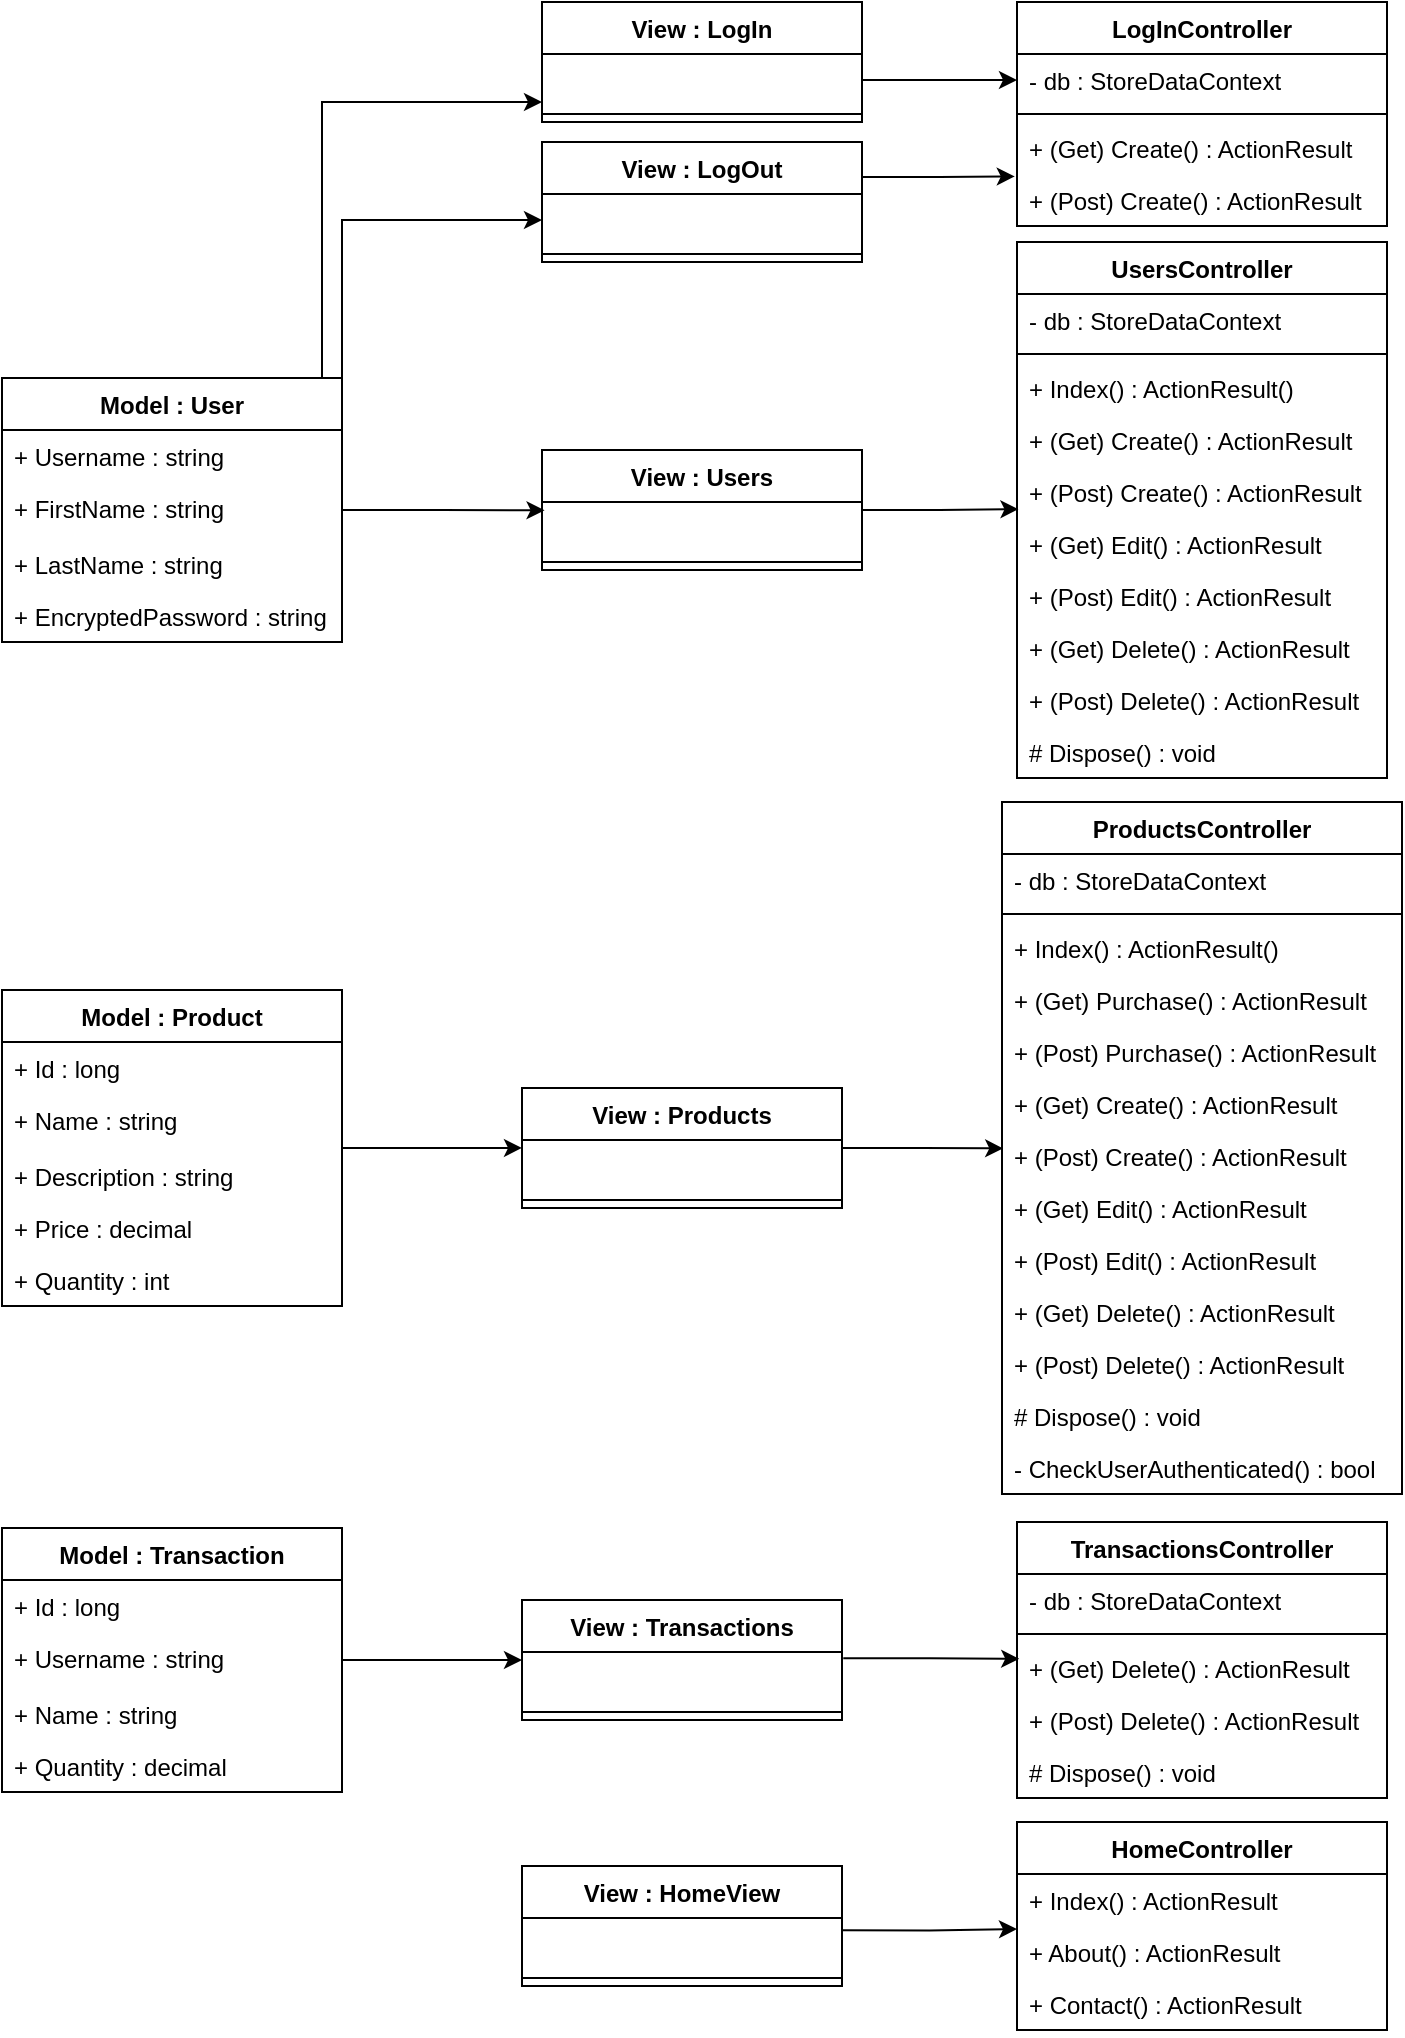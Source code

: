 <mxfile version="20.8.8" type="device"><diagram name="Page-1" id="c4acf3e9-155e-7222-9cf6-157b1a14988f"><mxGraphModel dx="1990" dy="1313" grid="1" gridSize="10" guides="1" tooltips="1" connect="1" arrows="1" fold="1" page="1" pageScale="1" pageWidth="200" pageHeight="100" background="none" math="0" shadow="0"><root><mxCell id="0"/><mxCell id="1" parent="0"/><mxCell id="rXwEf_PgNcl25-__bTCZ-117" style="edgeStyle=orthogonalEdgeStyle;rounded=0;orthogonalLoop=1;jettySize=auto;html=1;exitX=0.75;exitY=0;exitDx=0;exitDy=0;" edge="1" parent="1" source="rXwEf_PgNcl25-__bTCZ-2" target="rXwEf_PgNcl25-__bTCZ-97"><mxGeometry relative="1" as="geometry"><Array as="points"><mxPoint x="610" y="231"/><mxPoint x="610" y="93"/></Array></mxGeometry></mxCell><mxCell id="rXwEf_PgNcl25-__bTCZ-2" value="Model : User&#10;" style="swimlane;fontStyle=1;align=center;verticalAlign=top;childLayout=stackLayout;horizontal=1;startSize=26;horizontalStack=0;resizeParent=1;resizeParentMax=0;resizeLast=0;collapsible=1;marginBottom=0;" vertex="1" parent="1"><mxGeometry x="450" y="231" width="170" height="132" as="geometry"><mxRectangle x="80" y="90" width="110" height="30" as="alternateBounds"/></mxGeometry></mxCell><mxCell id="rXwEf_PgNcl25-__bTCZ-3" value="+ Username : string" style="text;strokeColor=none;fillColor=none;align=left;verticalAlign=top;spacingLeft=4;spacingRight=4;overflow=hidden;rotatable=0;points=[[0,0.5],[1,0.5]];portConstraint=eastwest;" vertex="1" parent="rXwEf_PgNcl25-__bTCZ-2"><mxGeometry y="26" width="170" height="26" as="geometry"/></mxCell><mxCell id="rXwEf_PgNcl25-__bTCZ-7" value="+ FirstName : string" style="text;strokeColor=none;fillColor=none;align=left;verticalAlign=top;spacingLeft=4;spacingRight=4;overflow=hidden;rotatable=0;points=[[0,0.5],[1,0.5]];portConstraint=eastwest;" vertex="1" parent="rXwEf_PgNcl25-__bTCZ-2"><mxGeometry y="52" width="170" height="28" as="geometry"/></mxCell><mxCell id="rXwEf_PgNcl25-__bTCZ-6" value="+ LastName : string" style="text;strokeColor=none;fillColor=none;align=left;verticalAlign=top;spacingLeft=4;spacingRight=4;overflow=hidden;rotatable=0;points=[[0,0.5],[1,0.5]];portConstraint=eastwest;" vertex="1" parent="rXwEf_PgNcl25-__bTCZ-2"><mxGeometry y="80" width="170" height="26" as="geometry"/></mxCell><mxCell id="rXwEf_PgNcl25-__bTCZ-8" value="+ EncryptedPassword : string" style="text;strokeColor=none;fillColor=none;align=left;verticalAlign=top;spacingLeft=4;spacingRight=4;overflow=hidden;rotatable=0;points=[[0,0.5],[1,0.5]];portConstraint=eastwest;" vertex="1" parent="rXwEf_PgNcl25-__bTCZ-2"><mxGeometry y="106" width="170" height="26" as="geometry"/></mxCell><mxCell id="rXwEf_PgNcl25-__bTCZ-114" value="" style="edgeStyle=orthogonalEdgeStyle;rounded=0;orthogonalLoop=1;jettySize=auto;html=1;entryX=0;entryY=0.153;entryDx=0;entryDy=0;entryPerimeter=0;" edge="1" parent="1" source="rXwEf_PgNcl25-__bTCZ-10" target="rXwEf_PgNcl25-__bTCZ-100"><mxGeometry relative="1" as="geometry"/></mxCell><mxCell id="rXwEf_PgNcl25-__bTCZ-10" value="Model : Product&#10;&#10;" style="swimlane;fontStyle=1;align=center;verticalAlign=top;childLayout=stackLayout;horizontal=1;startSize=26;horizontalStack=0;resizeParent=1;resizeParentMax=0;resizeLast=0;collapsible=1;marginBottom=0;" vertex="1" parent="1"><mxGeometry x="450" y="537" width="170" height="158" as="geometry"><mxRectangle x="80" y="90" width="110" height="30" as="alternateBounds"/></mxGeometry></mxCell><mxCell id="rXwEf_PgNcl25-__bTCZ-11" value="+ Id : long" style="text;strokeColor=none;fillColor=none;align=left;verticalAlign=top;spacingLeft=4;spacingRight=4;overflow=hidden;rotatable=0;points=[[0,0.5],[1,0.5]];portConstraint=eastwest;" vertex="1" parent="rXwEf_PgNcl25-__bTCZ-10"><mxGeometry y="26" width="170" height="26" as="geometry"/></mxCell><mxCell id="rXwEf_PgNcl25-__bTCZ-12" value="+ Name : string" style="text;strokeColor=none;fillColor=none;align=left;verticalAlign=top;spacingLeft=4;spacingRight=4;overflow=hidden;rotatable=0;points=[[0,0.5],[1,0.5]];portConstraint=eastwest;" vertex="1" parent="rXwEf_PgNcl25-__bTCZ-10"><mxGeometry y="52" width="170" height="28" as="geometry"/></mxCell><mxCell id="rXwEf_PgNcl25-__bTCZ-13" value="+ Description : string" style="text;strokeColor=none;fillColor=none;align=left;verticalAlign=top;spacingLeft=4;spacingRight=4;overflow=hidden;rotatable=0;points=[[0,0.5],[1,0.5]];portConstraint=eastwest;" vertex="1" parent="rXwEf_PgNcl25-__bTCZ-10"><mxGeometry y="80" width="170" height="26" as="geometry"/></mxCell><mxCell id="rXwEf_PgNcl25-__bTCZ-14" value="+ Price : decimal" style="text;strokeColor=none;fillColor=none;align=left;verticalAlign=top;spacingLeft=4;spacingRight=4;overflow=hidden;rotatable=0;points=[[0,0.5],[1,0.5]];portConstraint=eastwest;" vertex="1" parent="rXwEf_PgNcl25-__bTCZ-10"><mxGeometry y="106" width="170" height="26" as="geometry"/></mxCell><mxCell id="rXwEf_PgNcl25-__bTCZ-16" value="+ Quantity : int" style="text;strokeColor=none;fillColor=none;align=left;verticalAlign=top;spacingLeft=4;spacingRight=4;overflow=hidden;rotatable=0;points=[[0,0.5],[1,0.5]];portConstraint=eastwest;" vertex="1" parent="rXwEf_PgNcl25-__bTCZ-10"><mxGeometry y="132" width="170" height="26" as="geometry"/></mxCell><mxCell id="rXwEf_PgNcl25-__bTCZ-18" value="Model : Transaction" style="swimlane;fontStyle=1;align=center;verticalAlign=top;childLayout=stackLayout;horizontal=1;startSize=26;horizontalStack=0;resizeParent=1;resizeParentMax=0;resizeLast=0;collapsible=1;marginBottom=0;" vertex="1" parent="1"><mxGeometry x="450" y="806" width="170" height="132" as="geometry"><mxRectangle x="80" y="90" width="110" height="30" as="alternateBounds"/></mxGeometry></mxCell><mxCell id="rXwEf_PgNcl25-__bTCZ-19" value="+ Id : long" style="text;strokeColor=none;fillColor=none;align=left;verticalAlign=top;spacingLeft=4;spacingRight=4;overflow=hidden;rotatable=0;points=[[0,0.5],[1,0.5]];portConstraint=eastwest;" vertex="1" parent="rXwEf_PgNcl25-__bTCZ-18"><mxGeometry y="26" width="170" height="26" as="geometry"/></mxCell><mxCell id="rXwEf_PgNcl25-__bTCZ-20" value="+ Username : string" style="text;strokeColor=none;fillColor=none;align=left;verticalAlign=top;spacingLeft=4;spacingRight=4;overflow=hidden;rotatable=0;points=[[0,0.5],[1,0.5]];portConstraint=eastwest;" vertex="1" parent="rXwEf_PgNcl25-__bTCZ-18"><mxGeometry y="52" width="170" height="28" as="geometry"/></mxCell><mxCell id="rXwEf_PgNcl25-__bTCZ-21" value="+ Name : string" style="text;strokeColor=none;fillColor=none;align=left;verticalAlign=top;spacingLeft=4;spacingRight=4;overflow=hidden;rotatable=0;points=[[0,0.5],[1,0.5]];portConstraint=eastwest;" vertex="1" parent="rXwEf_PgNcl25-__bTCZ-18"><mxGeometry y="80" width="170" height="26" as="geometry"/></mxCell><mxCell id="rXwEf_PgNcl25-__bTCZ-22" value="+ Quantity : decimal" style="text;strokeColor=none;fillColor=none;align=left;verticalAlign=top;spacingLeft=4;spacingRight=4;overflow=hidden;rotatable=0;points=[[0,0.5],[1,0.5]];portConstraint=eastwest;" vertex="1" parent="rXwEf_PgNcl25-__bTCZ-18"><mxGeometry y="106" width="170" height="26" as="geometry"/></mxCell><mxCell id="rXwEf_PgNcl25-__bTCZ-29" value="UsersController" style="swimlane;fontStyle=1;align=center;verticalAlign=top;childLayout=stackLayout;horizontal=1;startSize=26;horizontalStack=0;resizeParent=1;resizeParentMax=0;resizeLast=0;collapsible=1;marginBottom=0;" vertex="1" parent="1"><mxGeometry x="957.5" y="163" width="185" height="268" as="geometry"/></mxCell><mxCell id="rXwEf_PgNcl25-__bTCZ-30" value="- db : StoreDataContext" style="text;strokeColor=none;fillColor=none;align=left;verticalAlign=top;spacingLeft=4;spacingRight=4;overflow=hidden;rotatable=0;points=[[0,0.5],[1,0.5]];portConstraint=eastwest;" vertex="1" parent="rXwEf_PgNcl25-__bTCZ-29"><mxGeometry y="26" width="185" height="26" as="geometry"/></mxCell><mxCell id="rXwEf_PgNcl25-__bTCZ-31" value="" style="line;strokeWidth=1;fillColor=none;align=left;verticalAlign=middle;spacingTop=-1;spacingLeft=3;spacingRight=3;rotatable=0;labelPosition=right;points=[];portConstraint=eastwest;strokeColor=inherit;" vertex="1" parent="rXwEf_PgNcl25-__bTCZ-29"><mxGeometry y="52" width="185" height="8" as="geometry"/></mxCell><mxCell id="rXwEf_PgNcl25-__bTCZ-32" value="+ Index() : ActionResult()" style="text;strokeColor=none;fillColor=none;align=left;verticalAlign=top;spacingLeft=4;spacingRight=4;overflow=hidden;rotatable=0;points=[[0,0.5],[1,0.5]];portConstraint=eastwest;" vertex="1" parent="rXwEf_PgNcl25-__bTCZ-29"><mxGeometry y="60" width="185" height="26" as="geometry"/></mxCell><mxCell id="rXwEf_PgNcl25-__bTCZ-36" value="+ (Get) Create() : ActionResult" style="text;strokeColor=none;fillColor=none;align=left;verticalAlign=top;spacingLeft=4;spacingRight=4;overflow=hidden;rotatable=0;points=[[0,0.5],[1,0.5]];portConstraint=eastwest;" vertex="1" parent="rXwEf_PgNcl25-__bTCZ-29"><mxGeometry y="86" width="185" height="26" as="geometry"/></mxCell><mxCell id="rXwEf_PgNcl25-__bTCZ-37" value="+ (Post) Create() : ActionResult" style="text;strokeColor=none;fillColor=none;align=left;verticalAlign=top;spacingLeft=4;spacingRight=4;overflow=hidden;rotatable=0;points=[[0,0.5],[1,0.5]];portConstraint=eastwest;" vertex="1" parent="rXwEf_PgNcl25-__bTCZ-29"><mxGeometry y="112" width="185" height="26" as="geometry"/></mxCell><mxCell id="rXwEf_PgNcl25-__bTCZ-35" value="+ (Get) Edit() : ActionResult" style="text;strokeColor=none;fillColor=none;align=left;verticalAlign=top;spacingLeft=4;spacingRight=4;overflow=hidden;rotatable=0;points=[[0,0.5],[1,0.5]];portConstraint=eastwest;" vertex="1" parent="rXwEf_PgNcl25-__bTCZ-29"><mxGeometry y="138" width="185" height="26" as="geometry"/></mxCell><mxCell id="rXwEf_PgNcl25-__bTCZ-38" value="+ (Post) Edit() : ActionResult" style="text;strokeColor=none;fillColor=none;align=left;verticalAlign=top;spacingLeft=4;spacingRight=4;overflow=hidden;rotatable=0;points=[[0,0.5],[1,0.5]];portConstraint=eastwest;" vertex="1" parent="rXwEf_PgNcl25-__bTCZ-29"><mxGeometry y="164" width="185" height="26" as="geometry"/></mxCell><mxCell id="rXwEf_PgNcl25-__bTCZ-34" value="+ (Get) Delete() : ActionResult" style="text;strokeColor=none;fillColor=none;align=left;verticalAlign=top;spacingLeft=4;spacingRight=4;overflow=hidden;rotatable=0;points=[[0,0.5],[1,0.5]];portConstraint=eastwest;" vertex="1" parent="rXwEf_PgNcl25-__bTCZ-29"><mxGeometry y="190" width="185" height="26" as="geometry"/></mxCell><mxCell id="rXwEf_PgNcl25-__bTCZ-39" value="+ (Post) Delete() : ActionResult" style="text;strokeColor=none;fillColor=none;align=left;verticalAlign=top;spacingLeft=4;spacingRight=4;overflow=hidden;rotatable=0;points=[[0,0.5],[1,0.5]];portConstraint=eastwest;" vertex="1" parent="rXwEf_PgNcl25-__bTCZ-29"><mxGeometry y="216" width="185" height="26" as="geometry"/></mxCell><mxCell id="rXwEf_PgNcl25-__bTCZ-40" value="# Dispose() : void" style="text;strokeColor=none;fillColor=none;align=left;verticalAlign=top;spacingLeft=4;spacingRight=4;overflow=hidden;rotatable=0;points=[[0,0.5],[1,0.5]];portConstraint=eastwest;" vertex="1" parent="rXwEf_PgNcl25-__bTCZ-29"><mxGeometry y="242" width="185" height="26" as="geometry"/></mxCell><mxCell id="rXwEf_PgNcl25-__bTCZ-41" value="ProductsController" style="swimlane;fontStyle=1;align=center;verticalAlign=top;childLayout=stackLayout;horizontal=1;startSize=26;horizontalStack=0;resizeParent=1;resizeParentMax=0;resizeLast=0;collapsible=1;marginBottom=0;" vertex="1" parent="1"><mxGeometry x="950" y="443" width="200" height="346" as="geometry"/></mxCell><mxCell id="rXwEf_PgNcl25-__bTCZ-42" value="- db : StoreDataContext" style="text;strokeColor=none;fillColor=none;align=left;verticalAlign=top;spacingLeft=4;spacingRight=4;overflow=hidden;rotatable=0;points=[[0,0.5],[1,0.5]];portConstraint=eastwest;" vertex="1" parent="rXwEf_PgNcl25-__bTCZ-41"><mxGeometry y="26" width="200" height="26" as="geometry"/></mxCell><mxCell id="rXwEf_PgNcl25-__bTCZ-43" value="" style="line;strokeWidth=1;fillColor=none;align=left;verticalAlign=middle;spacingTop=-1;spacingLeft=3;spacingRight=3;rotatable=0;labelPosition=right;points=[];portConstraint=eastwest;strokeColor=inherit;" vertex="1" parent="rXwEf_PgNcl25-__bTCZ-41"><mxGeometry y="52" width="200" height="8" as="geometry"/></mxCell><mxCell id="rXwEf_PgNcl25-__bTCZ-44" value="+ Index() : ActionResult()" style="text;strokeColor=none;fillColor=none;align=left;verticalAlign=top;spacingLeft=4;spacingRight=4;overflow=hidden;rotatable=0;points=[[0,0.5],[1,0.5]];portConstraint=eastwest;" vertex="1" parent="rXwEf_PgNcl25-__bTCZ-41"><mxGeometry y="60" width="200" height="26" as="geometry"/></mxCell><mxCell id="rXwEf_PgNcl25-__bTCZ-45" value="+ (Get) Purchase() : ActionResult" style="text;strokeColor=none;fillColor=none;align=left;verticalAlign=top;spacingLeft=4;spacingRight=4;overflow=hidden;rotatable=0;points=[[0,0.5],[1,0.5]];portConstraint=eastwest;" vertex="1" parent="rXwEf_PgNcl25-__bTCZ-41"><mxGeometry y="86" width="200" height="26" as="geometry"/></mxCell><mxCell id="rXwEf_PgNcl25-__bTCZ-46" value="+ (Post) Purchase() : ActionResult" style="text;strokeColor=none;fillColor=none;align=left;verticalAlign=top;spacingLeft=4;spacingRight=4;overflow=hidden;rotatable=0;points=[[0,0.5],[1,0.5]];portConstraint=eastwest;" vertex="1" parent="rXwEf_PgNcl25-__bTCZ-41"><mxGeometry y="112" width="200" height="26" as="geometry"/></mxCell><mxCell id="rXwEf_PgNcl25-__bTCZ-47" value="+ (Get) Create() : ActionResult" style="text;strokeColor=none;fillColor=none;align=left;verticalAlign=top;spacingLeft=4;spacingRight=4;overflow=hidden;rotatable=0;points=[[0,0.5],[1,0.5]];portConstraint=eastwest;" vertex="1" parent="rXwEf_PgNcl25-__bTCZ-41"><mxGeometry y="138" width="200" height="26" as="geometry"/></mxCell><mxCell id="rXwEf_PgNcl25-__bTCZ-48" value="+ (Post) Create() : ActionResult" style="text;strokeColor=none;fillColor=none;align=left;verticalAlign=top;spacingLeft=4;spacingRight=4;overflow=hidden;rotatable=0;points=[[0,0.5],[1,0.5]];portConstraint=eastwest;" vertex="1" parent="rXwEf_PgNcl25-__bTCZ-41"><mxGeometry y="164" width="200" height="26" as="geometry"/></mxCell><mxCell id="rXwEf_PgNcl25-__bTCZ-49" value="+ (Get) Edit() : ActionResult" style="text;strokeColor=none;fillColor=none;align=left;verticalAlign=top;spacingLeft=4;spacingRight=4;overflow=hidden;rotatable=0;points=[[0,0.5],[1,0.5]];portConstraint=eastwest;" vertex="1" parent="rXwEf_PgNcl25-__bTCZ-41"><mxGeometry y="190" width="200" height="26" as="geometry"/></mxCell><mxCell id="rXwEf_PgNcl25-__bTCZ-50" value="+ (Post) Edit() : ActionResult" style="text;strokeColor=none;fillColor=none;align=left;verticalAlign=top;spacingLeft=4;spacingRight=4;overflow=hidden;rotatable=0;points=[[0,0.5],[1,0.5]];portConstraint=eastwest;" vertex="1" parent="rXwEf_PgNcl25-__bTCZ-41"><mxGeometry y="216" width="200" height="26" as="geometry"/></mxCell><mxCell id="rXwEf_PgNcl25-__bTCZ-55" value="+ (Get) Delete() : ActionResult" style="text;strokeColor=none;fillColor=none;align=left;verticalAlign=top;spacingLeft=4;spacingRight=4;overflow=hidden;rotatable=0;points=[[0,0.5],[1,0.5]];portConstraint=eastwest;" vertex="1" parent="rXwEf_PgNcl25-__bTCZ-41"><mxGeometry y="242" width="200" height="26" as="geometry"/></mxCell><mxCell id="rXwEf_PgNcl25-__bTCZ-54" value="+ (Post) Delete() : ActionResult" style="text;strokeColor=none;fillColor=none;align=left;verticalAlign=top;spacingLeft=4;spacingRight=4;overflow=hidden;rotatable=0;points=[[0,0.5],[1,0.5]];portConstraint=eastwest;" vertex="1" parent="rXwEf_PgNcl25-__bTCZ-41"><mxGeometry y="268" width="200" height="26" as="geometry"/></mxCell><mxCell id="rXwEf_PgNcl25-__bTCZ-51" value="# Dispose() : void" style="text;strokeColor=none;fillColor=none;align=left;verticalAlign=top;spacingLeft=4;spacingRight=4;overflow=hidden;rotatable=0;points=[[0,0.5],[1,0.5]];portConstraint=eastwest;" vertex="1" parent="rXwEf_PgNcl25-__bTCZ-41"><mxGeometry y="294" width="200" height="26" as="geometry"/></mxCell><mxCell id="rXwEf_PgNcl25-__bTCZ-56" value="- CheckUserAuthenticated() : bool" style="text;strokeColor=none;fillColor=none;align=left;verticalAlign=top;spacingLeft=4;spacingRight=4;overflow=hidden;rotatable=0;points=[[0,0.5],[1,0.5]];portConstraint=eastwest;" vertex="1" parent="rXwEf_PgNcl25-__bTCZ-41"><mxGeometry y="320" width="200" height="26" as="geometry"/></mxCell><mxCell id="rXwEf_PgNcl25-__bTCZ-57" value="TransactionsController" style="swimlane;fontStyle=1;align=center;verticalAlign=top;childLayout=stackLayout;horizontal=1;startSize=26;horizontalStack=0;resizeParent=1;resizeParentMax=0;resizeLast=0;collapsible=1;marginBottom=0;" vertex="1" parent="1"><mxGeometry x="957.5" y="803" width="185" height="138" as="geometry"/></mxCell><mxCell id="rXwEf_PgNcl25-__bTCZ-58" value="- db : StoreDataContext" style="text;strokeColor=none;fillColor=none;align=left;verticalAlign=top;spacingLeft=4;spacingRight=4;overflow=hidden;rotatable=0;points=[[0,0.5],[1,0.5]];portConstraint=eastwest;" vertex="1" parent="rXwEf_PgNcl25-__bTCZ-57"><mxGeometry y="26" width="185" height="26" as="geometry"/></mxCell><mxCell id="rXwEf_PgNcl25-__bTCZ-59" value="" style="line;strokeWidth=1;fillColor=none;align=left;verticalAlign=middle;spacingTop=-1;spacingLeft=3;spacingRight=3;rotatable=0;labelPosition=right;points=[];portConstraint=eastwest;strokeColor=inherit;" vertex="1" parent="rXwEf_PgNcl25-__bTCZ-57"><mxGeometry y="52" width="185" height="8" as="geometry"/></mxCell><mxCell id="rXwEf_PgNcl25-__bTCZ-68" value="+ (Get) Delete() : ActionResult" style="text;strokeColor=none;fillColor=none;align=left;verticalAlign=top;spacingLeft=4;spacingRight=4;overflow=hidden;rotatable=0;points=[[0,0.5],[1,0.5]];portConstraint=eastwest;" vertex="1" parent="rXwEf_PgNcl25-__bTCZ-57"><mxGeometry y="60" width="185" height="26" as="geometry"/></mxCell><mxCell id="rXwEf_PgNcl25-__bTCZ-66" value="+ (Post) Delete() : ActionResult" style="text;strokeColor=none;fillColor=none;align=left;verticalAlign=top;spacingLeft=4;spacingRight=4;overflow=hidden;rotatable=0;points=[[0,0.5],[1,0.5]];portConstraint=eastwest;" vertex="1" parent="rXwEf_PgNcl25-__bTCZ-57"><mxGeometry y="86" width="185" height="26" as="geometry"/></mxCell><mxCell id="rXwEf_PgNcl25-__bTCZ-67" value="# Dispose() : void" style="text;strokeColor=none;fillColor=none;align=left;verticalAlign=top;spacingLeft=4;spacingRight=4;overflow=hidden;rotatable=0;points=[[0,0.5],[1,0.5]];portConstraint=eastwest;" vertex="1" parent="rXwEf_PgNcl25-__bTCZ-57"><mxGeometry y="112" width="185" height="26" as="geometry"/></mxCell><mxCell id="rXwEf_PgNcl25-__bTCZ-80" value="LogInController" style="swimlane;fontStyle=1;align=center;verticalAlign=top;childLayout=stackLayout;horizontal=1;startSize=26;horizontalStack=0;resizeParent=1;resizeParentMax=0;resizeLast=0;collapsible=1;marginBottom=0;" vertex="1" parent="1"><mxGeometry x="957.5" y="43" width="185" height="112" as="geometry"/></mxCell><mxCell id="rXwEf_PgNcl25-__bTCZ-81" value="- db : StoreDataContext" style="text;strokeColor=none;fillColor=none;align=left;verticalAlign=top;spacingLeft=4;spacingRight=4;overflow=hidden;rotatable=0;points=[[0,0.5],[1,0.5]];portConstraint=eastwest;" vertex="1" parent="rXwEf_PgNcl25-__bTCZ-80"><mxGeometry y="26" width="185" height="26" as="geometry"/></mxCell><mxCell id="rXwEf_PgNcl25-__bTCZ-82" value="" style="line;strokeWidth=1;fillColor=none;align=left;verticalAlign=middle;spacingTop=-1;spacingLeft=3;spacingRight=3;rotatable=0;labelPosition=right;points=[];portConstraint=eastwest;strokeColor=inherit;" vertex="1" parent="rXwEf_PgNcl25-__bTCZ-80"><mxGeometry y="52" width="185" height="8" as="geometry"/></mxCell><mxCell id="rXwEf_PgNcl25-__bTCZ-83" value="+ (Get) Create() : ActionResult" style="text;strokeColor=none;fillColor=none;align=left;verticalAlign=top;spacingLeft=4;spacingRight=4;overflow=hidden;rotatable=0;points=[[0,0.5],[1,0.5]];portConstraint=eastwest;" vertex="1" parent="rXwEf_PgNcl25-__bTCZ-80"><mxGeometry y="60" width="185" height="26" as="geometry"/></mxCell><mxCell id="rXwEf_PgNcl25-__bTCZ-84" value="+ (Post) Create() : ActionResult" style="text;strokeColor=none;fillColor=none;align=left;verticalAlign=top;spacingLeft=4;spacingRight=4;overflow=hidden;rotatable=0;points=[[0,0.5],[1,0.5]];portConstraint=eastwest;" vertex="1" parent="rXwEf_PgNcl25-__bTCZ-80"><mxGeometry y="86" width="185" height="26" as="geometry"/></mxCell><mxCell id="rXwEf_PgNcl25-__bTCZ-86" value="HomeController" style="swimlane;fontStyle=1;align=center;verticalAlign=top;childLayout=stackLayout;horizontal=1;startSize=26;horizontalStack=0;resizeParent=1;resizeParentMax=0;resizeLast=0;collapsible=1;marginBottom=0;" vertex="1" parent="1"><mxGeometry x="957.5" y="953" width="185" height="104" as="geometry"/></mxCell><mxCell id="rXwEf_PgNcl25-__bTCZ-89" value="+ Index() : ActionResult" style="text;strokeColor=none;fillColor=none;align=left;verticalAlign=top;spacingLeft=4;spacingRight=4;overflow=hidden;rotatable=0;points=[[0,0.5],[1,0.5]];portConstraint=eastwest;" vertex="1" parent="rXwEf_PgNcl25-__bTCZ-86"><mxGeometry y="26" width="185" height="26" as="geometry"/></mxCell><mxCell id="rXwEf_PgNcl25-__bTCZ-90" value="+ About() : ActionResult" style="text;strokeColor=none;fillColor=none;align=left;verticalAlign=top;spacingLeft=4;spacingRight=4;overflow=hidden;rotatable=0;points=[[0,0.5],[1,0.5]];portConstraint=eastwest;" vertex="1" parent="rXwEf_PgNcl25-__bTCZ-86"><mxGeometry y="52" width="185" height="26" as="geometry"/></mxCell><mxCell id="rXwEf_PgNcl25-__bTCZ-91" value="+ Contact() : ActionResult" style="text;strokeColor=none;fillColor=none;align=left;verticalAlign=top;spacingLeft=4;spacingRight=4;overflow=hidden;rotatable=0;points=[[0,0.5],[1,0.5]];portConstraint=eastwest;" vertex="1" parent="rXwEf_PgNcl25-__bTCZ-86"><mxGeometry y="78" width="185" height="26" as="geometry"/></mxCell><mxCell id="rXwEf_PgNcl25-__bTCZ-124" value="" style="edgeStyle=orthogonalEdgeStyle;rounded=0;orthogonalLoop=1;jettySize=auto;html=1;entryX=0;entryY=0.058;entryDx=0;entryDy=0;entryPerimeter=0;exitX=1;exitY=0.237;exitDx=0;exitDy=0;exitPerimeter=0;" edge="1" parent="1" source="rXwEf_PgNcl25-__bTCZ-93" target="rXwEf_PgNcl25-__bTCZ-90"><mxGeometry relative="1" as="geometry"/></mxCell><mxCell id="rXwEf_PgNcl25-__bTCZ-92" value="View : HomeView" style="swimlane;fontStyle=1;align=center;verticalAlign=top;childLayout=stackLayout;horizontal=1;startSize=26;horizontalStack=0;resizeParent=1;resizeParentMax=0;resizeLast=0;collapsible=1;marginBottom=0;" vertex="1" parent="1"><mxGeometry x="710" y="975" width="160" height="60" as="geometry"/></mxCell><mxCell id="rXwEf_PgNcl25-__bTCZ-93" value=" " style="text;strokeColor=none;fillColor=none;align=left;verticalAlign=top;spacingLeft=4;spacingRight=4;overflow=hidden;rotatable=0;points=[[0,0.5],[1,0.5]];portConstraint=eastwest;" vertex="1" parent="rXwEf_PgNcl25-__bTCZ-92"><mxGeometry y="26" width="160" height="26" as="geometry"/></mxCell><mxCell id="rXwEf_PgNcl25-__bTCZ-94" value="" style="line;strokeWidth=1;fillColor=none;align=left;verticalAlign=middle;spacingTop=-1;spacingLeft=3;spacingRight=3;rotatable=0;labelPosition=right;points=[];portConstraint=eastwest;strokeColor=inherit;" vertex="1" parent="rXwEf_PgNcl25-__bTCZ-92"><mxGeometry y="52" width="160" height="8" as="geometry"/></mxCell><mxCell id="rXwEf_PgNcl25-__bTCZ-96" value="View : LogIn" style="swimlane;fontStyle=1;align=center;verticalAlign=top;childLayout=stackLayout;horizontal=1;startSize=26;horizontalStack=0;resizeParent=1;resizeParentMax=0;resizeLast=0;collapsible=1;marginBottom=0;" vertex="1" parent="1"><mxGeometry x="720" y="43" width="160" height="60" as="geometry"/></mxCell><mxCell id="rXwEf_PgNcl25-__bTCZ-97" value=" " style="text;strokeColor=none;fillColor=none;align=left;verticalAlign=top;spacingLeft=4;spacingRight=4;overflow=hidden;rotatable=0;points=[[0,0.5],[1,0.5]];portConstraint=eastwest;" vertex="1" parent="rXwEf_PgNcl25-__bTCZ-96"><mxGeometry y="26" width="160" height="26" as="geometry"/></mxCell><mxCell id="rXwEf_PgNcl25-__bTCZ-98" value="" style="line;strokeWidth=1;fillColor=none;align=left;verticalAlign=middle;spacingTop=-1;spacingLeft=3;spacingRight=3;rotatable=0;labelPosition=right;points=[];portConstraint=eastwest;strokeColor=inherit;" vertex="1" parent="rXwEf_PgNcl25-__bTCZ-96"><mxGeometry y="52" width="160" height="8" as="geometry"/></mxCell><mxCell id="rXwEf_PgNcl25-__bTCZ-122" value="" style="edgeStyle=orthogonalEdgeStyle;rounded=0;orthogonalLoop=1;jettySize=auto;html=1;entryX=0.003;entryY=0.354;entryDx=0;entryDy=0;entryPerimeter=0;" edge="1" parent="1" source="rXwEf_PgNcl25-__bTCZ-99" target="rXwEf_PgNcl25-__bTCZ-48"><mxGeometry relative="1" as="geometry"/></mxCell><mxCell id="rXwEf_PgNcl25-__bTCZ-99" value="View : Products" style="swimlane;fontStyle=1;align=center;verticalAlign=top;childLayout=stackLayout;horizontal=1;startSize=26;horizontalStack=0;resizeParent=1;resizeParentMax=0;resizeLast=0;collapsible=1;marginBottom=0;" vertex="1" parent="1"><mxGeometry x="710" y="586" width="160" height="60" as="geometry"/></mxCell><mxCell id="rXwEf_PgNcl25-__bTCZ-100" value=" " style="text;strokeColor=none;fillColor=none;align=left;verticalAlign=top;spacingLeft=4;spacingRight=4;overflow=hidden;rotatable=0;points=[[0,0.5],[1,0.5]];portConstraint=eastwest;" vertex="1" parent="rXwEf_PgNcl25-__bTCZ-99"><mxGeometry y="26" width="160" height="26" as="geometry"/></mxCell><mxCell id="rXwEf_PgNcl25-__bTCZ-101" value="" style="line;strokeWidth=1;fillColor=none;align=left;verticalAlign=middle;spacingTop=-1;spacingLeft=3;spacingRight=3;rotatable=0;labelPosition=right;points=[];portConstraint=eastwest;strokeColor=inherit;" vertex="1" parent="rXwEf_PgNcl25-__bTCZ-99"><mxGeometry y="52" width="160" height="8" as="geometry"/></mxCell><mxCell id="rXwEf_PgNcl25-__bTCZ-102" value="View : Transactions" style="swimlane;fontStyle=1;align=center;verticalAlign=top;childLayout=stackLayout;horizontal=1;startSize=26;horizontalStack=0;resizeParent=1;resizeParentMax=0;resizeLast=0;collapsible=1;marginBottom=0;" vertex="1" parent="1"><mxGeometry x="710" y="842" width="160" height="60" as="geometry"/></mxCell><mxCell id="rXwEf_PgNcl25-__bTCZ-103" value=" " style="text;strokeColor=none;fillColor=none;align=left;verticalAlign=top;spacingLeft=4;spacingRight=4;overflow=hidden;rotatable=0;points=[[0,0.5],[1,0.5]];portConstraint=eastwest;" vertex="1" parent="rXwEf_PgNcl25-__bTCZ-102"><mxGeometry y="26" width="160" height="26" as="geometry"/></mxCell><mxCell id="rXwEf_PgNcl25-__bTCZ-104" value="" style="line;strokeWidth=1;fillColor=none;align=left;verticalAlign=middle;spacingTop=-1;spacingLeft=3;spacingRight=3;rotatable=0;labelPosition=right;points=[];portConstraint=eastwest;strokeColor=inherit;" vertex="1" parent="rXwEf_PgNcl25-__bTCZ-102"><mxGeometry y="52" width="160" height="8" as="geometry"/></mxCell><mxCell id="rXwEf_PgNcl25-__bTCZ-121" style="edgeStyle=orthogonalEdgeStyle;rounded=0;orthogonalLoop=1;jettySize=auto;html=1;exitX=1;exitY=0.5;exitDx=0;exitDy=0;entryX=0.004;entryY=0.83;entryDx=0;entryDy=0;entryPerimeter=0;" edge="1" parent="1" source="rXwEf_PgNcl25-__bTCZ-105" target="rXwEf_PgNcl25-__bTCZ-37"><mxGeometry relative="1" as="geometry"/></mxCell><mxCell id="rXwEf_PgNcl25-__bTCZ-105" value="View : Users" style="swimlane;fontStyle=1;align=center;verticalAlign=top;childLayout=stackLayout;horizontal=1;startSize=26;horizontalStack=0;resizeParent=1;resizeParentMax=0;resizeLast=0;collapsible=1;marginBottom=0;" vertex="1" parent="1"><mxGeometry x="720" y="267" width="160" height="60" as="geometry"/></mxCell><mxCell id="rXwEf_PgNcl25-__bTCZ-106" value=" " style="text;strokeColor=none;fillColor=none;align=left;verticalAlign=top;spacingLeft=4;spacingRight=4;overflow=hidden;rotatable=0;points=[[0,0.5],[1,0.5]];portConstraint=eastwest;" vertex="1" parent="rXwEf_PgNcl25-__bTCZ-105"><mxGeometry y="26" width="160" height="26" as="geometry"/></mxCell><mxCell id="rXwEf_PgNcl25-__bTCZ-107" value="" style="line;strokeWidth=1;fillColor=none;align=left;verticalAlign=middle;spacingTop=-1;spacingLeft=3;spacingRight=3;rotatable=0;labelPosition=right;points=[];portConstraint=eastwest;strokeColor=inherit;" vertex="1" parent="rXwEf_PgNcl25-__bTCZ-105"><mxGeometry y="52" width="160" height="8" as="geometry"/></mxCell><mxCell id="rXwEf_PgNcl25-__bTCZ-119" value="" style="edgeStyle=orthogonalEdgeStyle;rounded=0;orthogonalLoop=1;jettySize=auto;html=1;exitX=0.996;exitY=0.291;exitDx=0;exitDy=0;entryX=-0.006;entryY=0.047;entryDx=0;entryDy=0;entryPerimeter=0;exitPerimeter=0;" edge="1" parent="1" source="rXwEf_PgNcl25-__bTCZ-108" target="rXwEf_PgNcl25-__bTCZ-84"><mxGeometry relative="1" as="geometry"><mxPoint x="960" y="128" as="targetPoint"/></mxGeometry></mxCell><mxCell id="rXwEf_PgNcl25-__bTCZ-108" value="View : LogOut" style="swimlane;fontStyle=1;align=center;verticalAlign=top;childLayout=stackLayout;horizontal=1;startSize=26;horizontalStack=0;resizeParent=1;resizeParentMax=0;resizeLast=0;collapsible=1;marginBottom=0;" vertex="1" parent="1"><mxGeometry x="720" y="113" width="160" height="60" as="geometry"/></mxCell><mxCell id="rXwEf_PgNcl25-__bTCZ-109" value=" " style="text;strokeColor=none;fillColor=none;align=left;verticalAlign=top;spacingLeft=4;spacingRight=4;overflow=hidden;rotatable=0;points=[[0,0.5],[1,0.5]];portConstraint=eastwest;" vertex="1" parent="rXwEf_PgNcl25-__bTCZ-108"><mxGeometry y="26" width="160" height="26" as="geometry"/></mxCell><mxCell id="rXwEf_PgNcl25-__bTCZ-110" value="" style="line;strokeWidth=1;fillColor=none;align=left;verticalAlign=middle;spacingTop=-1;spacingLeft=3;spacingRight=3;rotatable=0;labelPosition=right;points=[];portConstraint=eastwest;strokeColor=inherit;" vertex="1" parent="rXwEf_PgNcl25-__bTCZ-108"><mxGeometry y="52" width="160" height="8" as="geometry"/></mxCell><mxCell id="rXwEf_PgNcl25-__bTCZ-112" style="edgeStyle=orthogonalEdgeStyle;rounded=0;orthogonalLoop=1;jettySize=auto;html=1;entryX=0;entryY=0.5;entryDx=0;entryDy=0;exitX=1;exitY=0;exitDx=0;exitDy=0;" edge="1" parent="1" source="rXwEf_PgNcl25-__bTCZ-2" target="rXwEf_PgNcl25-__bTCZ-109"><mxGeometry relative="1" as="geometry"><mxPoint x="610" y="143" as="sourcePoint"/><mxPoint x="660" y="393.002" as="targetPoint"/></mxGeometry></mxCell><mxCell id="rXwEf_PgNcl25-__bTCZ-115" value="" style="edgeStyle=orthogonalEdgeStyle;rounded=0;orthogonalLoop=1;jettySize=auto;html=1;" edge="1" parent="1" source="rXwEf_PgNcl25-__bTCZ-20"><mxGeometry relative="1" as="geometry"><mxPoint x="710" y="872" as="targetPoint"/></mxGeometry></mxCell><mxCell id="rXwEf_PgNcl25-__bTCZ-116" value="" style="edgeStyle=orthogonalEdgeStyle;rounded=0;orthogonalLoop=1;jettySize=auto;html=1;entryX=0.008;entryY=0.159;entryDx=0;entryDy=0;entryPerimeter=0;" edge="1" parent="1" source="rXwEf_PgNcl25-__bTCZ-7" target="rXwEf_PgNcl25-__bTCZ-106"><mxGeometry relative="1" as="geometry"/></mxCell><mxCell id="rXwEf_PgNcl25-__bTCZ-118" value="" style="edgeStyle=orthogonalEdgeStyle;rounded=0;orthogonalLoop=1;jettySize=auto;html=1;" edge="1" parent="1" source="rXwEf_PgNcl25-__bTCZ-97" target="rXwEf_PgNcl25-__bTCZ-81"><mxGeometry relative="1" as="geometry"/></mxCell><mxCell id="rXwEf_PgNcl25-__bTCZ-123" value="" style="edgeStyle=orthogonalEdgeStyle;rounded=0;orthogonalLoop=1;jettySize=auto;html=1;exitX=1.004;exitY=0.12;exitDx=0;exitDy=0;exitPerimeter=0;entryX=0.006;entryY=0.323;entryDx=0;entryDy=0;entryPerimeter=0;" edge="1" parent="1" source="rXwEf_PgNcl25-__bTCZ-103" target="rXwEf_PgNcl25-__bTCZ-68"><mxGeometry relative="1" as="geometry"/></mxCell></root></mxGraphModel></diagram></mxfile>